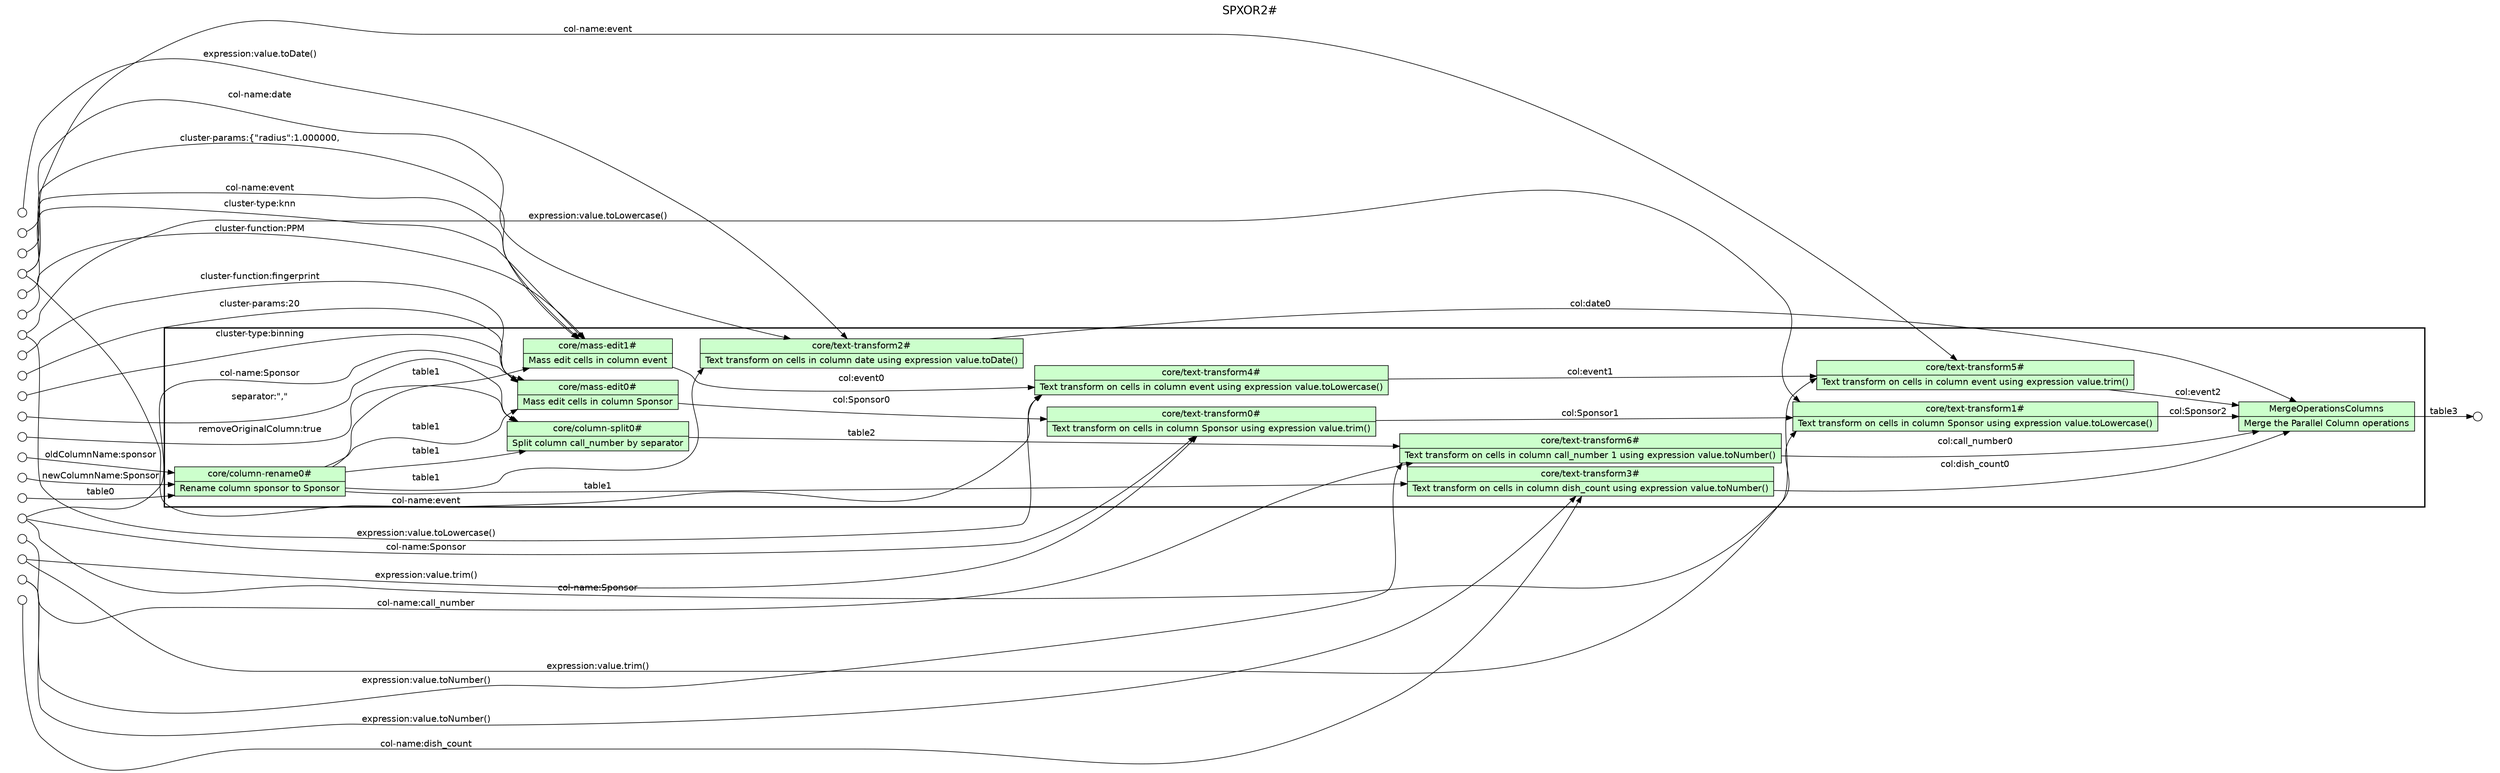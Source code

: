 digraph Workflow {
rankdir=LR
fontname=Helvetica; fontsize=18; labelloc=t
label="SPXOR2#"
subgraph cluster_workflow_box_outer { label=""; color=black; penwidth=2
subgraph cluster_workflow_box_inner { label=""; penwidth=0
node[shape=box style=filled fillcolor="#CCFFCC" peripheries=1 fontname=Helvetica]
"core/column-rename0#" [shape=record rankdir=LR label="{{<f0> core/column-rename0# |<f1> Rename column sponsor to Sponsor}}"];
"core/mass-edit0#" [shape=record rankdir=LR label="{{<f0> core/mass-edit0# |<f1> Mass edit cells in column Sponsor}}"];
"core/text-transform0#" [shape=record rankdir=LR label="{{<f0> core/text-transform0# |<f1> Text transform on cells in column Sponsor using expression value.trim()}}"];
"core/text-transform1#" [shape=record rankdir=LR label="{{<f0> core/text-transform1# |<f1> Text transform on cells in column Sponsor using expression value.toLowercase()}}"];
"core/text-transform2#" [shape=record rankdir=LR label="{{<f0> core/text-transform2# |<f1> Text transform on cells in column date using expression value.toDate()}}"];
"core/text-transform3#" [shape=record rankdir=LR label="{{<f0> core/text-transform3# |<f1> Text transform on cells in column dish_count using expression value.toNumber()}}"];
"core/mass-edit1#" [shape=record rankdir=LR label="{{<f0> core/mass-edit1# |<f1> Mass edit cells in column event}}"];
"core/text-transform4#" [shape=record rankdir=LR label="{{<f0> core/text-transform4# |<f1> Text transform on cells in column event using expression value.toLowercase()}}"];
"core/text-transform5#" [shape=record rankdir=LR label="{{<f0> core/text-transform5# |<f1> Text transform on cells in column event using expression value.trim()}}"];
"core/column-split0#" [shape=record rankdir=LR label="{{<f0> core/column-split0# |<f1> Split column call_number by separator}}"];
"core/text-transform6#" [shape=record rankdir=LR label="{{<f0> core/text-transform6# |<f1> Text transform on cells in column call_number 1 using expression value.toNumber()}}"];
MergeOperationsColumns [shape=record rankdir=LR label="{{<f0> MergeOperationsColumns |<f1> Merge the Parallel Column operations}}"];
edge[fontname=Helvetica]
"core/column-rename0#" -> "core/mass-edit0#" [label=table1]
"core/column-rename0#" -> "core/text-transform2#" [label=table1]
"core/column-rename0#" -> "core/text-transform3#" [label=table1]
"core/column-rename0#" -> "core/mass-edit1#" [label=table1]
"core/column-rename0#" -> "core/column-split0#" [label=table1]
"core/mass-edit0#" -> "core/text-transform0#" [label="col:Sponsor0"]
"core/text-transform0#" -> "core/text-transform1#" [label="col:Sponsor1"]
"core/mass-edit1#" -> "core/text-transform4#" [label="col:event0"]
"core/text-transform4#" -> "core/text-transform5#" [label="col:event1"]
"core/column-split0#" -> "core/text-transform6#" [label=table2]
"core/text-transform1#" -> MergeOperationsColumns [label="col:Sponsor2"]
"core/text-transform2#" -> MergeOperationsColumns [label="col:date0"]
"core/text-transform3#" -> MergeOperationsColumns [label="col:dish_count0"]
"core/text-transform5#" -> MergeOperationsColumns [label="col:event2"]
"core/text-transform6#" -> MergeOperationsColumns [label="col:call_number0"]
}}
subgraph cluster_input_ports_group_outer { label=""; penwidth=0
subgraph cluster_input_ports_group_inner { label=""; penwidth=0
node[shape=circle style=filled fillcolor="#FFFFFF" peripheries=1 fontname=Helvetica width=0.2]
"col-name:call_number_input_port" [label=""]
"oldColumnName:sponsor_input_port" [label=""]
"removeOriginalColumn:true_input_port" [label=""]
"separator:\",\"_input_port" [label=""]
"expression:value.toDate()_input_port" [label=""]
"expression:value.toLowercase()_input_port" [label=""]
"col-name:event_input_port" [label=""]
"cluster-params:{\"radius\":1.000000,_input_port" [label=""]
"col-name:Sponsor_input_port" [label=""]
"col-name:date_input_port" [label=""]
"newColumnName:Sponsor_input_port" [label=""]
"cluster-params:20_input_port" [label=""]
"cluster-type:binning_input_port" [label=""]
"expression:value.toNumber()_input_port" [label=""]
"cluster-function:PPM_input_port" [label=""]
"col-name:dish_count_input_port" [label=""]
"cluster-function:fingerprint_input_port" [label=""]
"cluster-type:knn_input_port" [label=""]
"expression:value.trim()_input_port" [label=""]
table0_input_port [label=""]
}}
subgraph cluster_output_ports_group_outer { label=""; penwidth=0
subgraph cluster_output_ports_group_inner { label=""; penwidth=0
node[shape=circle style=filled fillcolor="#FFFFFF" peripheries=1 fontname=Helvetica width=0.2]
table3_output_port [label=""]
}}
edge[fontname=Helvetica]
"oldColumnName:sponsor_input_port" -> "core/column-rename0#" [label="oldColumnName:sponsor"]
"newColumnName:Sponsor_input_port" -> "core/column-rename0#" [label="newColumnName:Sponsor"]
table0_input_port -> "core/column-rename0#" [label=table0]
"col-name:Sponsor_input_port" -> "core/mass-edit0#" [label="col-name:Sponsor"]
"col-name:Sponsor_input_port" -> "core/text-transform0#" [label="col-name:Sponsor"]
"col-name:Sponsor_input_port" -> "core/text-transform1#" [label="col-name:Sponsor"]
"cluster-type:binning_input_port" -> "core/mass-edit0#" [label="cluster-type:binning"]
"cluster-function:fingerprint_input_port" -> "core/mass-edit0#" [label="cluster-function:fingerprint"]
"cluster-params:20_input_port" -> "core/mass-edit0#" [label="cluster-params:20"]
"expression:value.trim()_input_port" -> "core/text-transform0#" [label="expression:value.trim()"]
"expression:value.trim()_input_port" -> "core/text-transform5#" [label="expression:value.trim()"]
"expression:value.toLowercase()_input_port" -> "core/text-transform1#" [label="expression:value.toLowercase()"]
"expression:value.toLowercase()_input_port" -> "core/text-transform4#" [label="expression:value.toLowercase()"]
"col-name:date_input_port" -> "core/text-transform2#" [label="col-name:date"]
"expression:value.toDate()_input_port" -> "core/text-transform2#" [label="expression:value.toDate()"]
"col-name:dish_count_input_port" -> "core/text-transform3#" [label="col-name:dish_count"]
"expression:value.toNumber()_input_port" -> "core/text-transform3#" [label="expression:value.toNumber()"]
"expression:value.toNumber()_input_port" -> "core/text-transform6#" [label="expression:value.toNumber()"]
"col-name:event_input_port" -> "core/mass-edit1#" [label="col-name:event"]
"col-name:event_input_port" -> "core/text-transform4#" [label="col-name:event"]
"col-name:event_input_port" -> "core/text-transform5#" [label="col-name:event"]
"cluster-type:knn_input_port" -> "core/mass-edit1#" [label="cluster-type:knn"]
"cluster-function:PPM_input_port" -> "core/mass-edit1#" [label="cluster-function:PPM"]
"cluster-params:{\"radius\":1.000000,_input_port" -> "core/mass-edit1#" [label="cluster-params:{\"radius\":1.000000,"]
"separator:\",\"_input_port" -> "core/column-split0#" [label="separator:\",\""]
"removeOriginalColumn:true_input_port" -> "core/column-split0#" [label="removeOriginalColumn:true"]
"col-name:call_number_input_port" -> "core/text-transform6#" [label="col-name:call_number"]
edge[fontname=Helvetica]
MergeOperationsColumns -> table3_output_port [label=table3]
}
